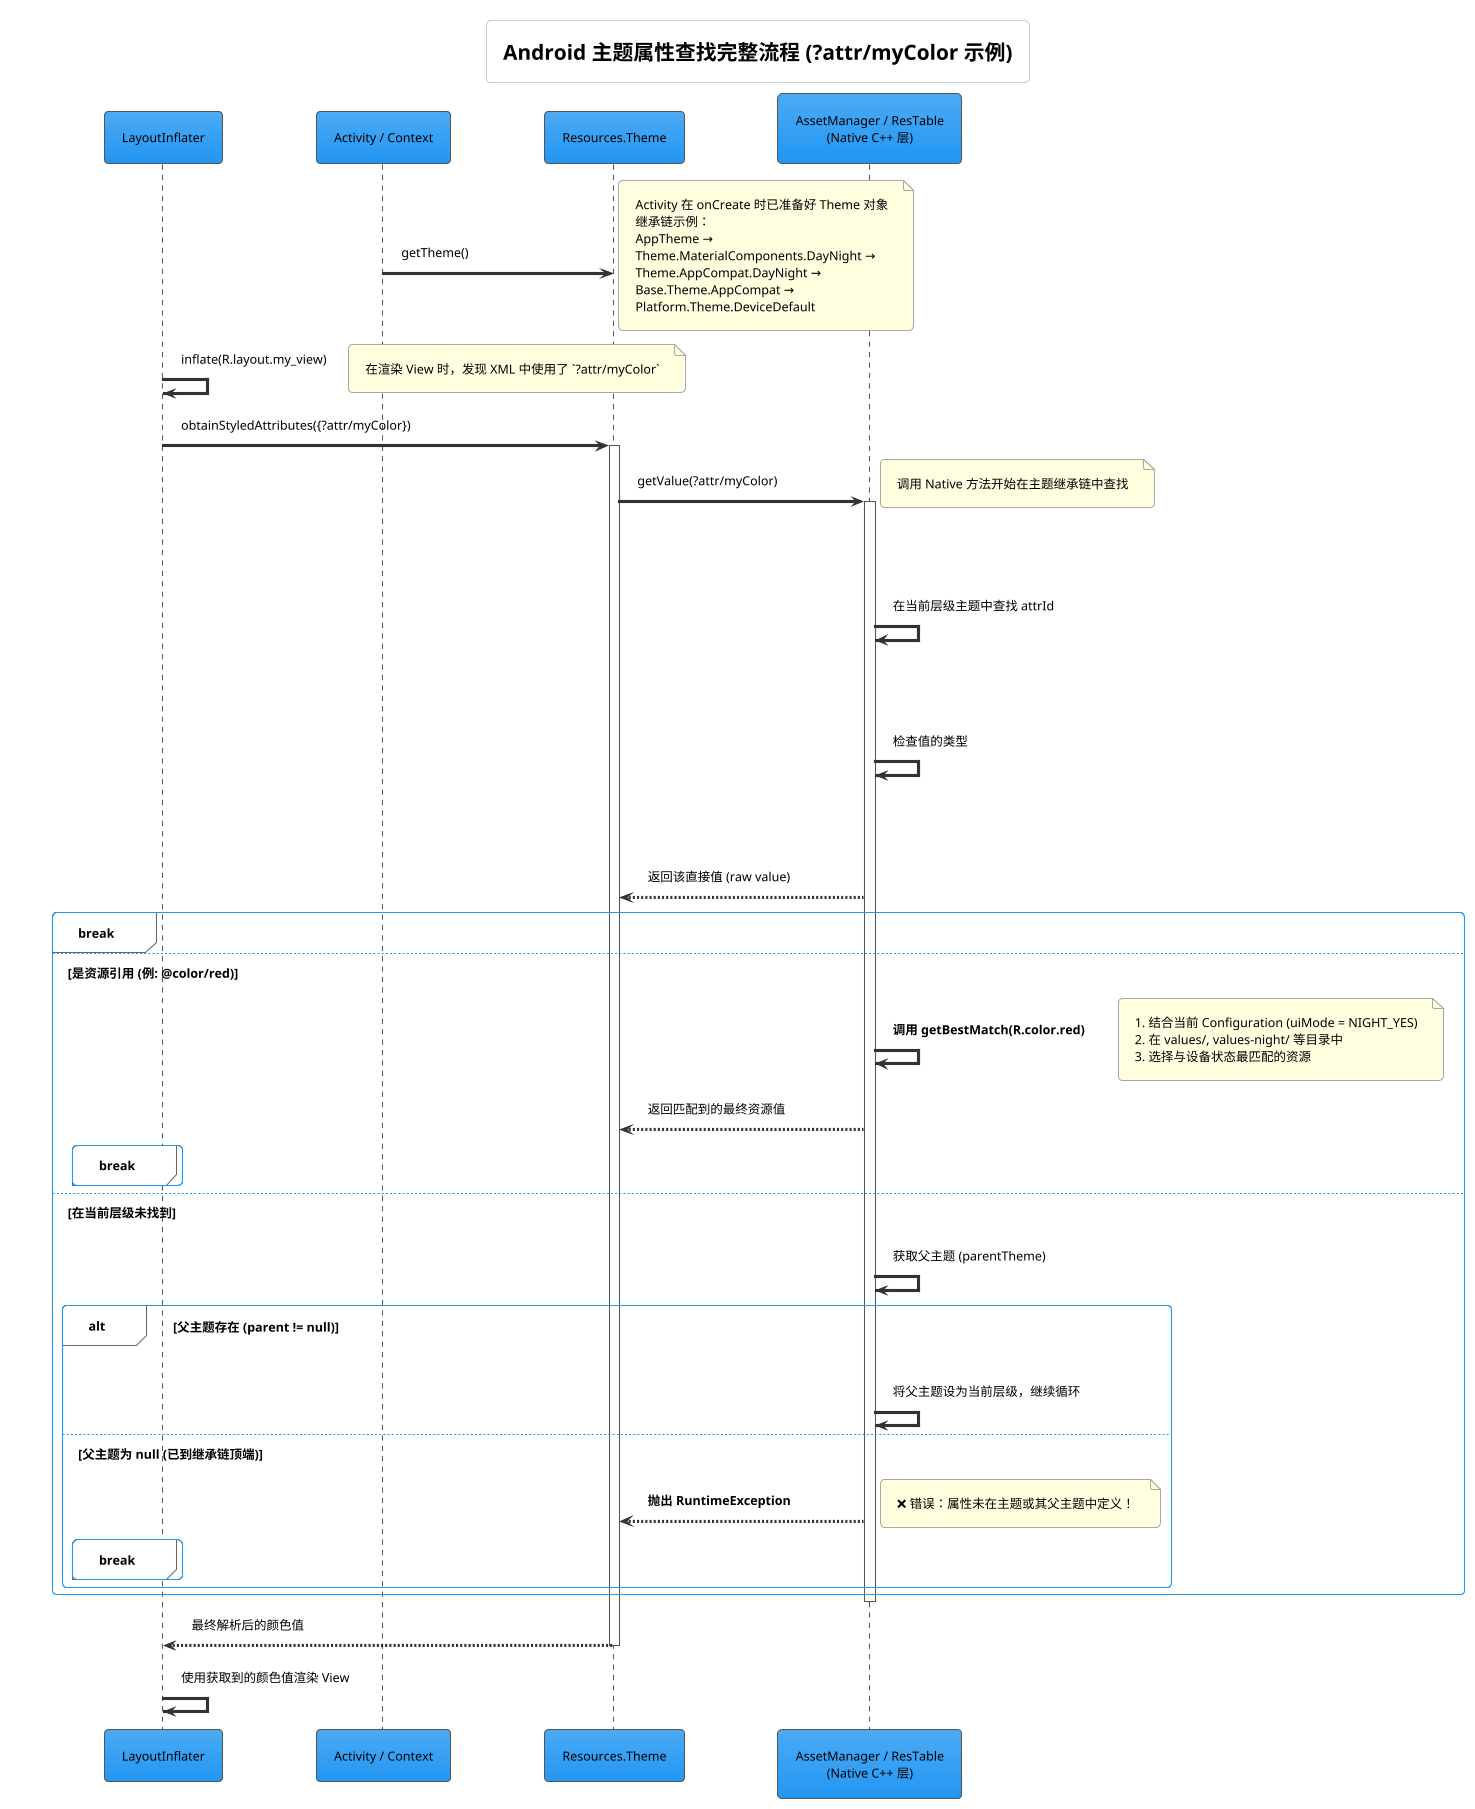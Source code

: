@startuml
!theme materia
' 样式配置
skinparam defaultFontColor #000000
skinparam shadowing false
skinparam sequence {
    LifeLineBorderColor #555555
    ActorBorderColor #555555
    ParticipantBorderColor #555555
    ArrowColor #333333
}
skinparam note {
    BackgroundColor #FFFFE0
    BorderColor #A8A8A8
}

title Android 主题属性查找完整流程 (?attr/myColor 示例)

participant "LayoutInflater" as Inflater
participant "Activity / Context" as AppActivity
participant "Resources.Theme" as JavaTheme
participant "AssetManager / ResTable\n(Native C++ 层)" as NativeLib

' 前置动作：Activity 准备好自己的 Theme
AppActivity -> JavaTheme: getTheme()
note right
  Activity 在 onCreate 时已准备好 Theme 对象
  继承链示例：
  AppTheme →
  Theme.MaterialComponents.DayNight →
  Theme.AppCompat.DayNight →
  Base.Theme.AppCompat →
  Platform.Theme.DeviceDefault
end note

' 流程开始：渲染布局
Inflater -> Inflater: inflate(R.layout.my_view)
note right: 在渲染 View 时，发现 XML 中使用了 `?attr/myColor`

' 开始解析属性
Inflater -> JavaTheme: obtainStyledAttributes({?attr/myColor})
activate JavaTheme

JavaTheme -> NativeLib: getValue(?attr/myColor)
activate NativeLib
note right: 调用 Native 方法开始在主题继承链中查找

loop 在主题继承链中查找 (当前主题 -> 父主题 -> ...)
    NativeLib -> NativeLib: 在当前层级主题中查找 attrId
    
    alt 成功找到属性
        NativeLib -> NativeLib: 检查值的类型
        
        alt 是直接值 (例: #FFFF0000)
            NativeLib --> JavaTheme: 返回该直接值 (raw value)
            break
            
        else 是资源引用 (例: @color/red)
            NativeLib -> NativeLib: **调用 getBestMatch(R.color.red)**
            note right
                1. 结合当前 Configuration (uiMode = NIGHT_YES)
                2. 在 values/, values-night/ 等目录中
                3. 选择与设备状态最匹配的资源
            end note
            NativeLib --> JavaTheme: 返回匹配到的最终资源值
            break
        end
        
    else 在当前层级未找到
        NativeLib -> NativeLib: 获取父主题 (parentTheme)
        
        alt 父主题存在 (parent != null)
             NativeLib -> NativeLib: 将父主题设为当前层级，继续循环
        else 父主题为 null (已到继承链顶端)
            NativeLib --> JavaTheme: **抛出 RuntimeException**
            note right: ❌ 错误：属性未在主题或其父主题中定义！
            break
        end
    end
end

deactivate NativeLib

JavaTheme --> Inflater: 最终解析后的颜色值
deactivate JavaTheme

Inflater -> Inflater: 使用获取到的颜色值渲染 View
@enduml
